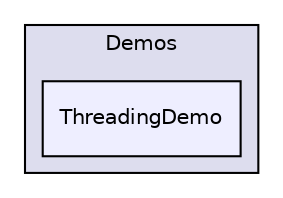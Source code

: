 digraph "bullet/bullet-2.82-r2704/Demos/ThreadingDemo" {
  compound=true
  node [ fontsize="10", fontname="Helvetica"];
  edge [ labelfontsize="10", labelfontname="Helvetica"];
  subgraph clusterdir_fbeee990c6fb95278eb756dfe9f9c37f {
    graph [ bgcolor="#ddddee", pencolor="black", label="Demos" fontname="Helvetica", fontsize="10", URL="dir_fbeee990c6fb95278eb756dfe9f9c37f.html"]
  dir_20b501cc65b5ba9c766c4aa95efb4c22 [shape=box, label="ThreadingDemo", style="filled", fillcolor="#eeeeff", pencolor="black", URL="dir_20b501cc65b5ba9c766c4aa95efb4c22.html"];
  }
}
